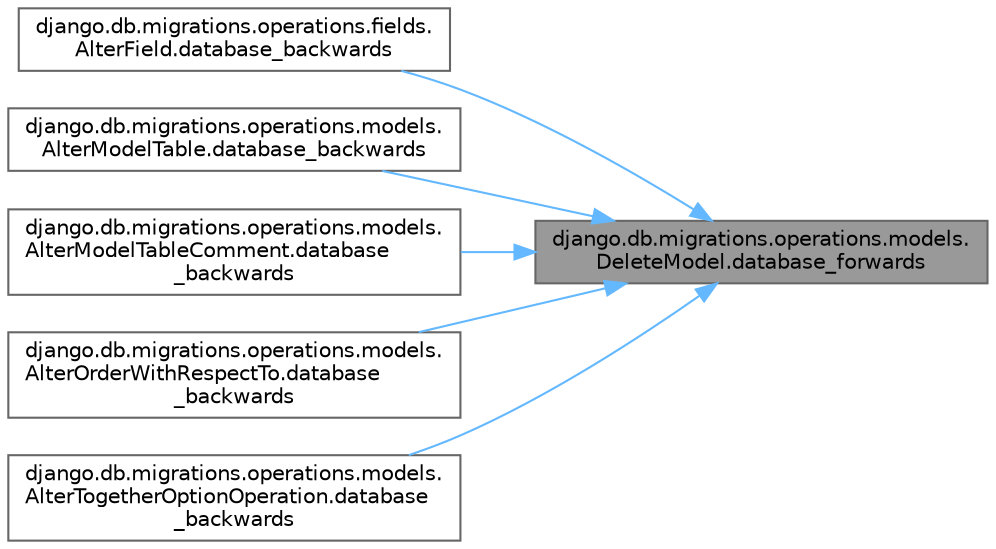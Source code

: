 digraph "django.db.migrations.operations.models.DeleteModel.database_forwards"
{
 // LATEX_PDF_SIZE
  bgcolor="transparent";
  edge [fontname=Helvetica,fontsize=10,labelfontname=Helvetica,labelfontsize=10];
  node [fontname=Helvetica,fontsize=10,shape=box,height=0.2,width=0.4];
  rankdir="RL";
  Node1 [id="Node000001",label="django.db.migrations.operations.models.\lDeleteModel.database_forwards",height=0.2,width=0.4,color="gray40", fillcolor="grey60", style="filled", fontcolor="black",tooltip=" "];
  Node1 -> Node2 [id="edge1_Node000001_Node000002",dir="back",color="steelblue1",style="solid",tooltip=" "];
  Node2 [id="Node000002",label="django.db.migrations.operations.fields.\lAlterField.database_backwards",height=0.2,width=0.4,color="grey40", fillcolor="white", style="filled",URL="$classdjango_1_1db_1_1migrations_1_1operations_1_1fields_1_1_alter_field.html#af41d306fe640bb14569cf43fe8b41af3",tooltip=" "];
  Node1 -> Node3 [id="edge2_Node000001_Node000003",dir="back",color="steelblue1",style="solid",tooltip=" "];
  Node3 [id="Node000003",label="django.db.migrations.operations.models.\lAlterModelTable.database_backwards",height=0.2,width=0.4,color="grey40", fillcolor="white", style="filled",URL="$classdjango_1_1db_1_1migrations_1_1operations_1_1models_1_1_alter_model_table.html#a6c3c31781797b433b002963aeedc15b5",tooltip=" "];
  Node1 -> Node4 [id="edge3_Node000001_Node000004",dir="back",color="steelblue1",style="solid",tooltip=" "];
  Node4 [id="Node000004",label="django.db.migrations.operations.models.\lAlterModelTableComment.database\l_backwards",height=0.2,width=0.4,color="grey40", fillcolor="white", style="filled",URL="$classdjango_1_1db_1_1migrations_1_1operations_1_1models_1_1_alter_model_table_comment.html#ad61c31d6692ba43f6244968bd46c66bc",tooltip=" "];
  Node1 -> Node5 [id="edge4_Node000001_Node000005",dir="back",color="steelblue1",style="solid",tooltip=" "];
  Node5 [id="Node000005",label="django.db.migrations.operations.models.\lAlterOrderWithRespectTo.database\l_backwards",height=0.2,width=0.4,color="grey40", fillcolor="white", style="filled",URL="$classdjango_1_1db_1_1migrations_1_1operations_1_1models_1_1_alter_order_with_respect_to.html#a358586d3cb9f6d1bed1eddacdd7372c1",tooltip=" "];
  Node1 -> Node6 [id="edge5_Node000001_Node000006",dir="back",color="steelblue1",style="solid",tooltip=" "];
  Node6 [id="Node000006",label="django.db.migrations.operations.models.\lAlterTogetherOptionOperation.database\l_backwards",height=0.2,width=0.4,color="grey40", fillcolor="white", style="filled",URL="$classdjango_1_1db_1_1migrations_1_1operations_1_1models_1_1_alter_together_option_operation.html#a83db8cf03bf5eaf62f5c3193adb0a231",tooltip=" "];
}
